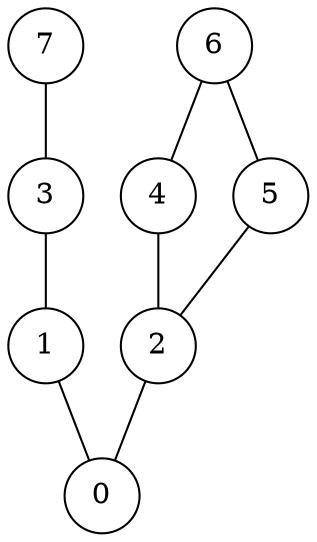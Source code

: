 digraph {
/*
graph [ ranksep="0.35" ];
node [ shape=circle, fixedsize=true, width="0.3" ]
edge [ arrowhead=none ]
*/
node [ shape=circle ]
edge [ arrowhead=none ]
rankdir = BT
0 -> 1 -> 3 -> 7
0 -> 2 -> 4 -> 6
2 -> 5 -> 6
}
